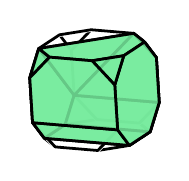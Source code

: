 % polymake for julian
% Thu Jul  5 23:36:08 2018
% unnamed

\begin{tikzpicture}[x  = {(0.9cm,-0.076cm)},
                    y  = {(-0.06cm,0.95cm)},
                    z  = {(-0.44cm,-0.29cm)},
                    scale = .3,
                    color = {lightgray}]


  % DEF POINTS
  \coordinate (v0_unnamed__1) at (2, 2, 1);
  \coordinate (v1_unnamed__1) at (2, 1, 2);
  \coordinate (v2_unnamed__1) at (2, 2, -1);
  \coordinate (v3_unnamed__1) at (1, 2, 2);
  \coordinate (v4_unnamed__1) at (2, 1, -2);
  \coordinate (v5_unnamed__1) at (2, -1, 2);
  \coordinate (v6_unnamed__1) at (1, 2, -2);
  \coordinate (v7_unnamed__1) at (2, -2, 1);
  \coordinate (v8_unnamed__1) at (-1, 2, 2);
  \coordinate (v9_unnamed__1) at (2, -1, -2);
  \coordinate (v10_unnamed__1) at (1, -2, 2);
  \coordinate (v11_unnamed__1) at (-2, 2, 1);
  \coordinate (v12_unnamed__1) at (2, -2, -1);
  \coordinate (v13_unnamed__1) at (-1, 2, -2);
  \coordinate (v14_unnamed__1) at (-2, 1, 2);
  \coordinate (v15_unnamed__1) at (1, -2, -2);
  \coordinate (v16_unnamed__1) at (-2, 2, -1);
  \coordinate (v17_unnamed__1) at (-1, -2, 2);
  \coordinate (v18_unnamed__1) at (-2, 1, -2);
  \coordinate (v19_unnamed__1) at (-2, -1, 2);
  \coordinate (v20_unnamed__1) at (-1, -2, -2);
  \coordinate (v21_unnamed__1) at (-2, -2, 1);
  \coordinate (v22_unnamed__1) at (-2, -1, -2);
  \coordinate (v23_unnamed__1) at (-2, -2, -1);


  % EDGES STYLE
  \definecolor{edgecolor_unnamed__1}{rgb}{ 0,0,0 }
  \tikzstyle{facestyle_unnamed__1} = [fill=none, fill opacity=0.85, preaction={draw=white, line cap=round, line width=1.5 pt}, draw=edgecolor_unnamed__1, line width=1 pt, line cap=round, line join=round]


  % FACES and EDGES and POINTS in the right order
  \draw[facestyle_unnamed__1] (v6_unnamed__1) -- (v2_unnamed__1) -- (v4_unnamed__1) -- (v6_unnamed__1) -- cycle;
  \draw[facestyle_unnamed__1] (v15_unnamed__1) -- (v9_unnamed__1) -- (v12_unnamed__1) -- (v15_unnamed__1) -- cycle;
  \draw[facestyle_unnamed__1] (v17_unnamed__1) -- (v21_unnamed__1) -- (v23_unnamed__1) -- (v20_unnamed__1) -- (v15_unnamed__1) -- (v12_unnamed__1) -- (v7_unnamed__1) -- (v10_unnamed__1) -- (v17_unnamed__1) -- cycle;
  \draw[facestyle_unnamed__1] (v18_unnamed__1) -- (v16_unnamed__1) -- (v13_unnamed__1) -- (v18_unnamed__1) -- cycle;
  \draw[facestyle_unnamed__1] (v23_unnamed__1) -- (v21_unnamed__1) -- (v19_unnamed__1) -- (v14_unnamed__1) -- (v11_unnamed__1) -- (v16_unnamed__1) -- (v18_unnamed__1) -- (v22_unnamed__1) -- (v23_unnamed__1) -- cycle;
  \draw[facestyle_unnamed__1] (v23_unnamed__1) -- (v22_unnamed__1) -- (v20_unnamed__1) -- (v23_unnamed__1) -- cycle;


  %POINTS


  %FACETS
  \draw[facestyle_unnamed__1] (v22_unnamed__1) -- (v18_unnamed__1) -- (v13_unnamed__1) -- (v6_unnamed__1) -- (v4_unnamed__1) -- (v9_unnamed__1) -- (v15_unnamed__1) -- (v20_unnamed__1) -- (v22_unnamed__1) -- cycle;


  %POINTS


  %FACETS
  \draw[facestyle_unnamed__1] (v19_unnamed__1) -- (v21_unnamed__1) -- (v17_unnamed__1) -- (v19_unnamed__1) -- cycle;


  %POINTS


  %FACETS
  \draw[facestyle_unnamed__1] (v11_unnamed__1) -- (v14_unnamed__1) -- (v8_unnamed__1) -- (v11_unnamed__1) -- cycle;
  \draw[facestyle_unnamed__1] (v16_unnamed__1) -- (v11_unnamed__1) -- (v8_unnamed__1) -- (v3_unnamed__1) -- (v0_unnamed__1) -- (v2_unnamed__1) -- (v6_unnamed__1) -- (v13_unnamed__1) -- (v16_unnamed__1) -- cycle;


  %POINTS


  %FACETS
  \draw[facestyle_unnamed__1] (v5_unnamed__1) -- (v10_unnamed__1) -- (v7_unnamed__1) -- (v5_unnamed__1) -- cycle;
  \draw[facestyle_unnamed__1] (v1_unnamed__1) -- (v5_unnamed__1) -- (v7_unnamed__1) -- (v12_unnamed__1) -- (v9_unnamed__1) -- (v4_unnamed__1) -- (v2_unnamed__1) -- (v0_unnamed__1) -- (v1_unnamed__1) -- cycle;


  %POINTS


  %FACETS
  \draw[facestyle_unnamed__1] (v3_unnamed__1) -- (v1_unnamed__1) -- (v0_unnamed__1) -- (v3_unnamed__1) -- cycle;


  %POINTS


  %FACETS
  \draw[facestyle_unnamed__1] (v14_unnamed__1) -- (v19_unnamed__1) -- (v17_unnamed__1) -- (v10_unnamed__1) -- (v5_unnamed__1) -- (v1_unnamed__1) -- (v3_unnamed__1) -- (v8_unnamed__1) -- (v14_unnamed__1) -- cycle;


  %POINTS


  %FACETS

  % DEF POINTS
  \coordinate (v0_unnamed__2) at (2, 2, 1);
  \coordinate (v1_unnamed__2) at (2, 1, 2);
  \coordinate (v2_unnamed__2) at (2, 2, -1);
  \coordinate (v3_unnamed__2) at (1, 2, 2);
  \coordinate (v4_unnamed__2) at (2, 1, -2);
  \coordinate (v5_unnamed__2) at (2, -1, 2);
  \coordinate (v6_unnamed__2) at (1, 2, -2);
  \coordinate (v7_unnamed__2) at (2, -2, 1);
  \coordinate (v8_unnamed__2) at (-1, 2, 2);
  \coordinate (v9_unnamed__2) at (2, -1, -2);
  \coordinate (v10_unnamed__2) at (-2, 2, 1);
  \coordinate (v11_unnamed__2) at (2, -2, -1);
  \coordinate (v12_unnamed__2) at (-2, 1, 2);
  \coordinate (v13_unnamed__2) at (-2, -1, 2);
  \coordinate (v14_unnamed__2) at (-2, -2, 1);
  \coordinate (v15_unnamed__2) at (-2, -1, -2);
  \coordinate (v16_unnamed__2) at (-2, -2, -1);


  % EDGES STYLE
  \definecolor{edgecolor_unnamed__2}{rgb}{ 0,0,0 }

  % FACES STYLE
  \definecolor{facetcolor_unnamed__2}{rgb}{ 0.467,0.925,0.62 }

  \tikzstyle{facestyle_unnamed__2} = [fill=facetcolor_unnamed__2, fill opacity=0.85, draw=edgecolor_unnamed__2, line width=1 pt, line cap=round, line join=round]


  % FACES and EDGES and POINTS in the right order
  \draw[facestyle_unnamed__2] (v2_unnamed__2) -- (v4_unnamed__2) -- (v6_unnamed__2) -- (v2_unnamed__2) -- cycle;
  \draw[facestyle_unnamed__2] (v7_unnamed__2) -- (v14_unnamed__2) -- (v16_unnamed__2) -- (v11_unnamed__2) -- (v7_unnamed__2) -- cycle;
  \draw[facestyle_unnamed__2] (v16_unnamed__2) -- (v14_unnamed__2) -- (v13_unnamed__2) -- (v12_unnamed__2) -- (v10_unnamed__2) -- (v15_unnamed__2) -- (v16_unnamed__2) -- cycle;
  \draw[facestyle_unnamed__2] (v15_unnamed__2) -- (v10_unnamed__2) -- (v6_unnamed__2) -- (v15_unnamed__2) -- cycle;
  \draw[facestyle_unnamed__2] (v16_unnamed__2) -- (v15_unnamed__2) -- (v9_unnamed__2) -- (v11_unnamed__2) -- (v16_unnamed__2) -- cycle;


  %POINTS


  %FACETS
  \draw[facestyle_unnamed__2] (v15_unnamed__2) -- (v6_unnamed__2) -- (v4_unnamed__2) -- (v9_unnamed__2) -- (v15_unnamed__2) -- cycle;


  %POINTS


  %FACETS
  \draw[facestyle_unnamed__2] (v10_unnamed__2) -- (v12_unnamed__2) -- (v8_unnamed__2) -- (v10_unnamed__2) -- cycle;
  \draw[facestyle_unnamed__2] (v8_unnamed__2) -- (v3_unnamed__2) -- (v0_unnamed__2) -- (v2_unnamed__2) -- (v6_unnamed__2) -- (v10_unnamed__2) -- (v8_unnamed__2) -- cycle;


  %POINTS


  %FACETS
  \draw[facestyle_unnamed__2] (v13_unnamed__2) -- (v14_unnamed__2) -- (v7_unnamed__2) -- (v5_unnamed__2) -- (v13_unnamed__2) -- cycle;


  %POINTS


  %FACETS
  \draw[facestyle_unnamed__2] (v5_unnamed__2) -- (v7_unnamed__2) -- (v11_unnamed__2) -- (v9_unnamed__2) -- (v4_unnamed__2) -- (v2_unnamed__2) -- (v0_unnamed__2) -- (v1_unnamed__2) -- (v5_unnamed__2) -- cycle;


  %POINTS


  %FACETS
  \draw[facestyle_unnamed__2] (v3_unnamed__2) -- (v1_unnamed__2) -- (v0_unnamed__2) -- (v3_unnamed__2) -- cycle;


  %POINTS


  %FACETS
  \draw[facestyle_unnamed__2] (v12_unnamed__2) -- (v13_unnamed__2) -- (v5_unnamed__2) -- (v1_unnamed__2) -- (v3_unnamed__2) -- (v8_unnamed__2) -- (v12_unnamed__2) -- cycle;


  %POINTS


  %FACETS

\end{tikzpicture}

